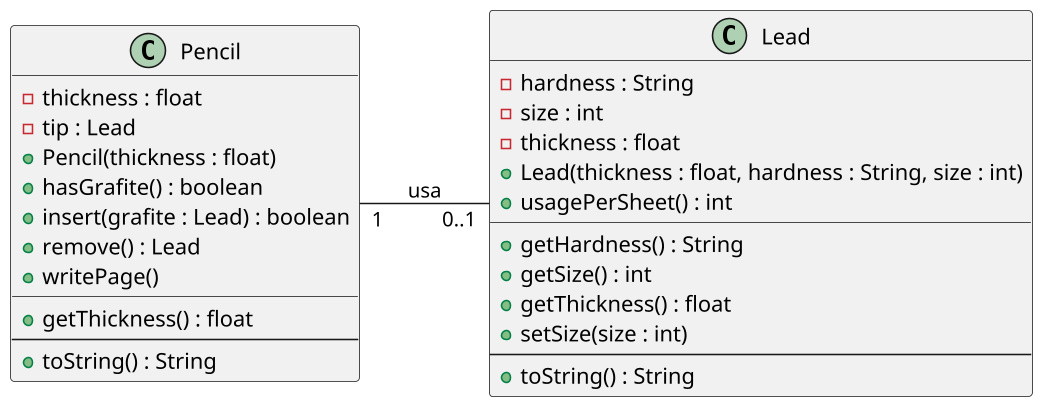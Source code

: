 @startuml

skinparam defaultFontName Hasklig
skinparam dpi 150

left to right direction 

Pencil "1" -- "0..1" Lead : usa

class Pencil {
  - thickness : float
  - tip : Lead
  + Pencil(thickness : float)
  + hasGrafite() : boolean
  + insert(grafite : Lead) : boolean
  + remove() : Lead
  + writePage()
  __
  + getThickness() : float
  --
  + toString() : String
}

class Lead {
  - hardness : String
  - size : int
  - thickness : float
  + Lead(thickness : float, hardness : String, size : int)
  + usagePerSheet() : int
  __
  + getHardness() : String
  + getSize() : int
  + getThickness() : float
  + setSize(size : int)
  --
  + toString() : String
}

@enduml